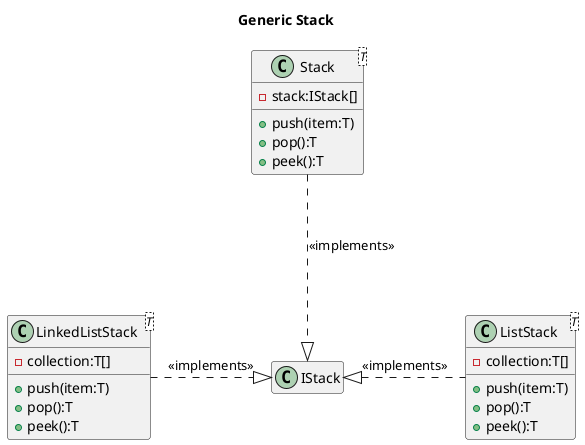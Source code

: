 @startuml
title Generic Stack
class LinkedListStack<T>{
    -collection:T[]
    +push(item:T)
    +pop():T
    +peek():T
}

class ListStack<T>{
    -collection:T[]
    +push(item:T)
    +pop():T
    +peek():T
}

class Stack<T>{
    -stack:IStack[]
    +push(item:T)
    +pop():T
    +peek():T
}

ListStack -.l-|> IStack : <<implements>>
LinkedListStack -.r-|> IStack : <<implements>>
Stack -.d-|> IStack : <<implements>>

hide empty members

@enduml
